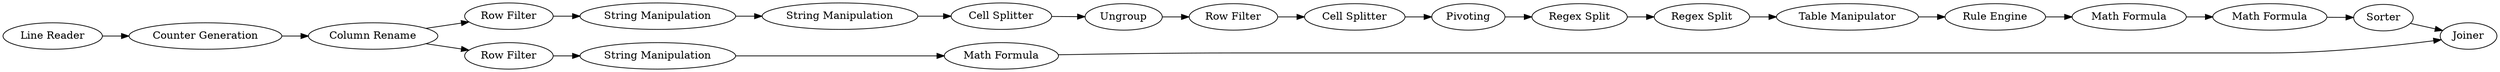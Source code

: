 digraph {
	10 -> 13
	7 -> 8
	8 -> 9
	23 -> 24
	13 -> 14
	1 -> 23
	2 -> 3
	18 -> 19
	22 -> 25
	19 -> 27
	26 -> 27
	17 -> 18
	14 -> 15
	25 -> 26
	15 -> 16
	3 -> 5
	6 -> 7
	24 -> 22
	24 -> 2
	5 -> 6
	9 -> 10
	16 -> 17
	27 [label=Joiner]
	7 [label=Ungroup]
	9 [label="Cell Splitter"]
	18 [label="Math Formula"]
	26 [label="Math Formula"]
	8 [label="Row Filter"]
	17 [label="Math Formula"]
	3 [label="String Manipulation"]
	19 [label=Sorter]
	24 [label="Column Rename"]
	6 [label="Cell Splitter"]
	15 [label="Table Manipulator"]
	25 [label="String Manipulation"]
	10 [label=Pivoting]
	16 [label="Rule Engine"]
	1 [label="Line Reader"]
	22 [label="Row Filter"]
	23 [label="Counter Generation"]
	14 [label="Regex Split"]
	5 [label="String Manipulation"]
	13 [label="Regex Split"]
	2 [label="Row Filter"]
	rankdir=LR
}
